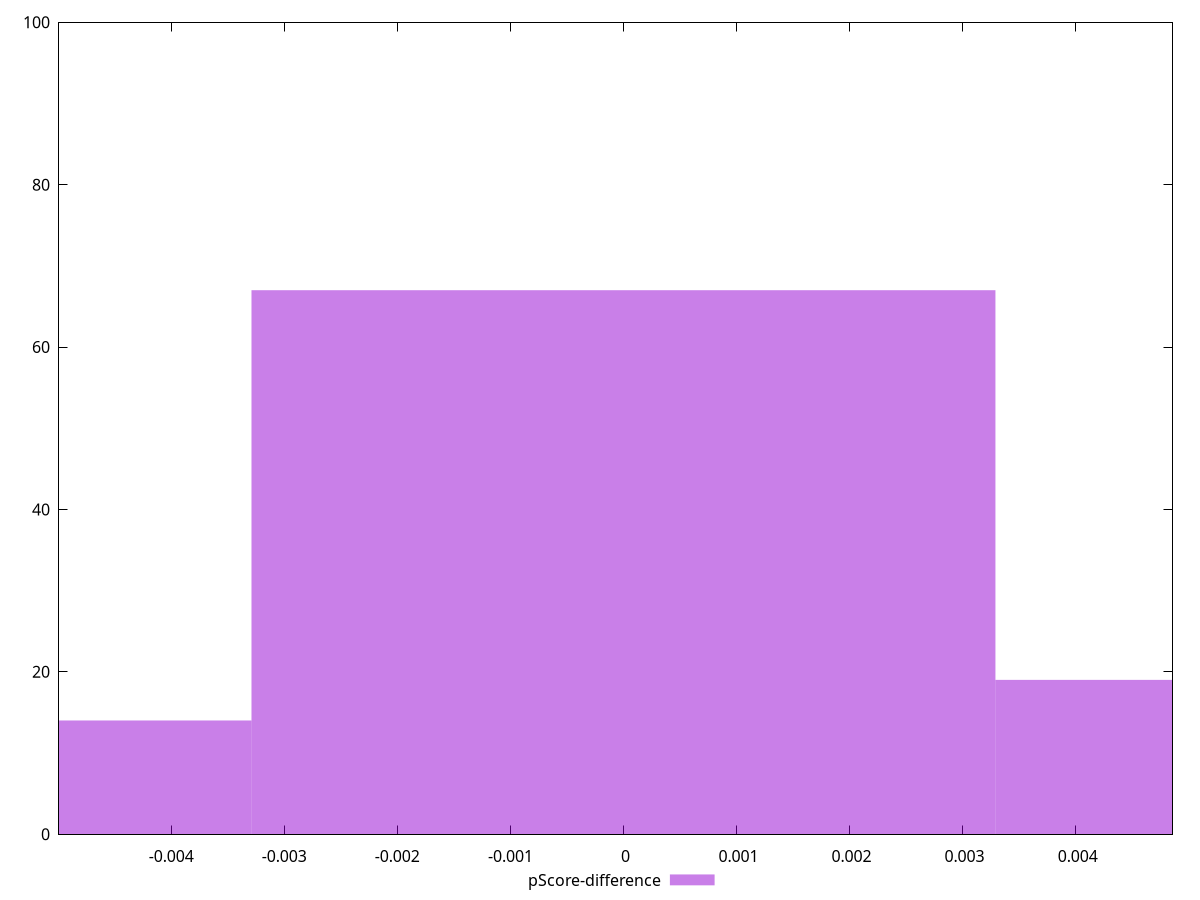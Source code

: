 reset

$pScoreDifference <<EOF
-0.006580365896083481 14
0 67
0.006580365896083481 19
EOF

set key outside below
set boxwidth 0.006580365896083481
set xrange [-0.0049927383703050054:0.0048563768251674855]
set yrange [0:100]
set trange [0:100]
set style fill transparent solid 0.5 noborder
set terminal svg size 640, 490 enhanced background rgb 'white'
set output "report_00025_2021-02-22T21:38:55.199Z/bootup-time/samples/pages+cached/pScore-difference/histogram.svg"

plot $pScoreDifference title "pScore-difference" with boxes

reset
